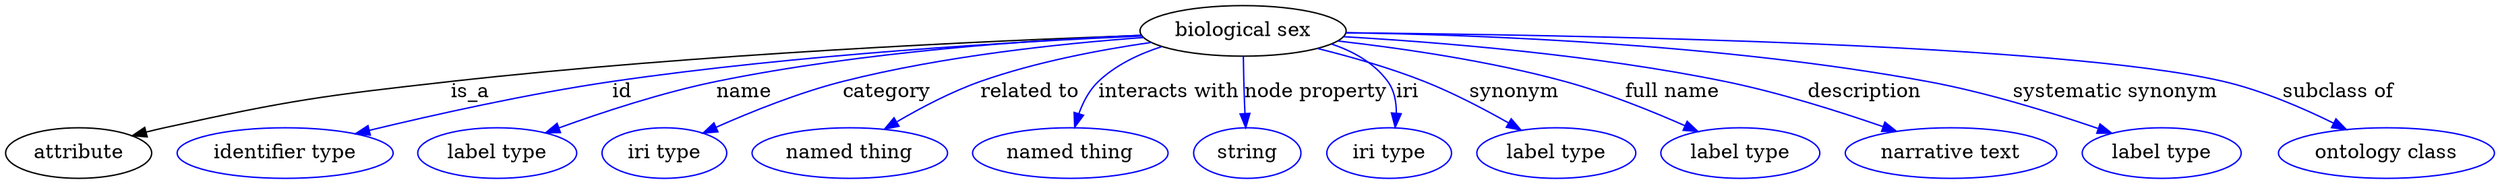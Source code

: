 digraph {
	graph [bb="0,0,1431.5,122"];
	node [label="\N"];
	"biological sex"	 [height=0.5,
		label="biological sex",
		pos="708.57,104",
		width=1.652];
	attribute	 [height=0.5,
		pos="39.574,18",
		width=1.0993];
	"biological sex" -> attribute	 [label=is_a,
		lp="277.85,61",
		pos="e,69.367,29.879 649.68,101.04 564.7,96.344 402.84,85.859 266.02,68 186.56,57.628 165.91,57.007 88.574,36 85.425,35.145 82.193,34.174 \
78.963,33.137"];
	id	 [color=blue,
		height=0.5,
		label="identifier type",
		pos="156.57,18",
		width=1.652];
	"biological sex" -> id	 [color=blue,
		label=id,
		lp="362.02,61",
		pos="e,201.17,29.936 650.17,100.51 579.9,95.753 458.55,85.714 355.68,68 296.57,57.821 282.7,50.786 224.57,36 220.19,34.886 215.66,33.718 \
211.11,32.535",
		style=solid];
	name	 [color=blue,
		height=0.5,
		label="label type",
		pos="278.57,18",
		width=1.2425];
	"biological sex" -> name	 [color=blue,
		label=name,
		lp="431.73,61",
		pos="e,308.86,31.249 649.92,100.68 590.4,96.405 495.94,87.114 416.26,68 382.45,59.89 345.48,46.183 318.38,35.169",
		style=solid];
	category	 [color=blue,
		height=0.5,
		label="iri type",
		pos="376.57,18",
		width=0.9834];
	"biological sex" -> category	 [color=blue,
		label=category,
		lp="511.67,61",
		pos="e,400.94,31.245 651.28,98.848 606.07,93.79 541.77,84.385 487.38,68 460.45,59.886 431.52,46.669 409.98,35.861",
		style=solid];
	"related to"	 [color=blue,
		height=0.5,
		label="named thing",
		pos="483.57,18",
		width=1.5019];
	"biological sex" -> "related to"	 [color=blue,
		label="related to",
		lp="591.81,61",
		pos="e,506.11,34.416 656.89,95 629.03,89.174 594.46,80.342 565.1,68 547.61,60.646 529.49,49.894 514.78,40.243",
		style=solid];
	"interacts with"	 [color=blue,
		height=0.5,
		label="named thing",
		pos="609.57,18",
		width=1.5019];
	"biological sex" -> "interacts with"	 [color=blue,
		label="interacts with",
		lp="668.48,61",
		pos="e,613.32,36.022 665.58,91.274 652.76,85.788 639.54,78.219 629.76,68 623.85,61.816 619.58,53.673 616.55,45.759",
		style=solid];
	"node property"	 [color=blue,
		height=0.5,
		label=string,
		pos="711.57,18",
		width=0.8403];
	"biological sex" -> "node property"	 [color=blue,
		label="node property",
		lp="748.64,61",
		pos="e,710.33,36.307 708.7,85.943 708.81,76.436 709.03,64.584 709.43,54 709.52,51.572 709.64,49.052 709.77,46.525",
		style=solid];
	iri	 [color=blue,
		height=0.5,
		label="iri type",
		pos="795.57,18",
		width=0.9834];
	"biological sex" -> iri	 [color=blue,
		label=iri,
		lp="800.79,61",
		pos="e,796.69,36.286 753.95,92.188 766.61,86.783 779.17,79.031 787.57,68 792.26,61.846 794.67,54.014 795.82,46.386",
		style=solid];
	synonym	 [color=blue,
		height=0.5,
		label="label type",
		pos="893.57,18",
		width=1.2425];
	"biological sex" -> synonym	 [color=blue,
		label=synonym,
		lp="862.24,61",
		pos="e,870.66,33.534 751.03,91.16 769.65,84.985 791.55,76.973 810.57,68 828.25,59.661 846.98,48.591 862.17,38.988",
		style=solid];
	"full name"	 [color=blue,
		height=0.5,
		label="label type",
		pos="1000.6,18",
		width=1.2425];
	"biological sex" -> "full name"	 [color=blue,
		label="full name",
		lp="952.2,61",
		pos="e,973.52,32.591 763.07,96.727 799.92,90.976 849.36,81.624 891.57,68 916.66,59.905 943.59,47.587 964.41,37.203",
		style=solid];
	description	 [color=blue,
		height=0.5,
		label="narrative text",
		pos="1120.6,18",
		width=1.5834];
	"biological sex" -> description	 [color=blue,
		label=description,
		lp="1060.7,61",
		pos="e,1086.9,32.534 766.71,100.04 822.64,95.369 909.27,85.869 982.57,68 1015.1,60.071 1050.6,47.114 1077.4,36.376",
		style=solid];
	"systematic synonym"	 [color=blue,
		height=0.5,
		label="label type",
		pos="1240.6,18",
		width=1.2425];
	"biological sex" -> "systematic synonym"	 [color=blue,
		label="systematic synonym",
		lp="1201.5,61",
		pos="e,1209.5,31.144 766.91,100.29 859.15,94.134 1034.5,81.176 1095.6,68 1131.7,60.217 1171.2,46.197 1199.9,34.98",
		style=solid];
	"subclass of"	 [color=blue,
		height=0.5,
		label="ontology class",
		pos="1370.6,18",
		width=1.6931];
	"biological sex" -> "subclass of"	 [color=blue,
		label="subclass of",
		lp="1333.5,61",
		pos="e,1343.2,34.123 768.16,102.89 891.39,100.13 1170.5,91.447 1262.6,68 1287.6,61.636 1313.9,49.583 1334.3,38.906",
		style=solid];
}
